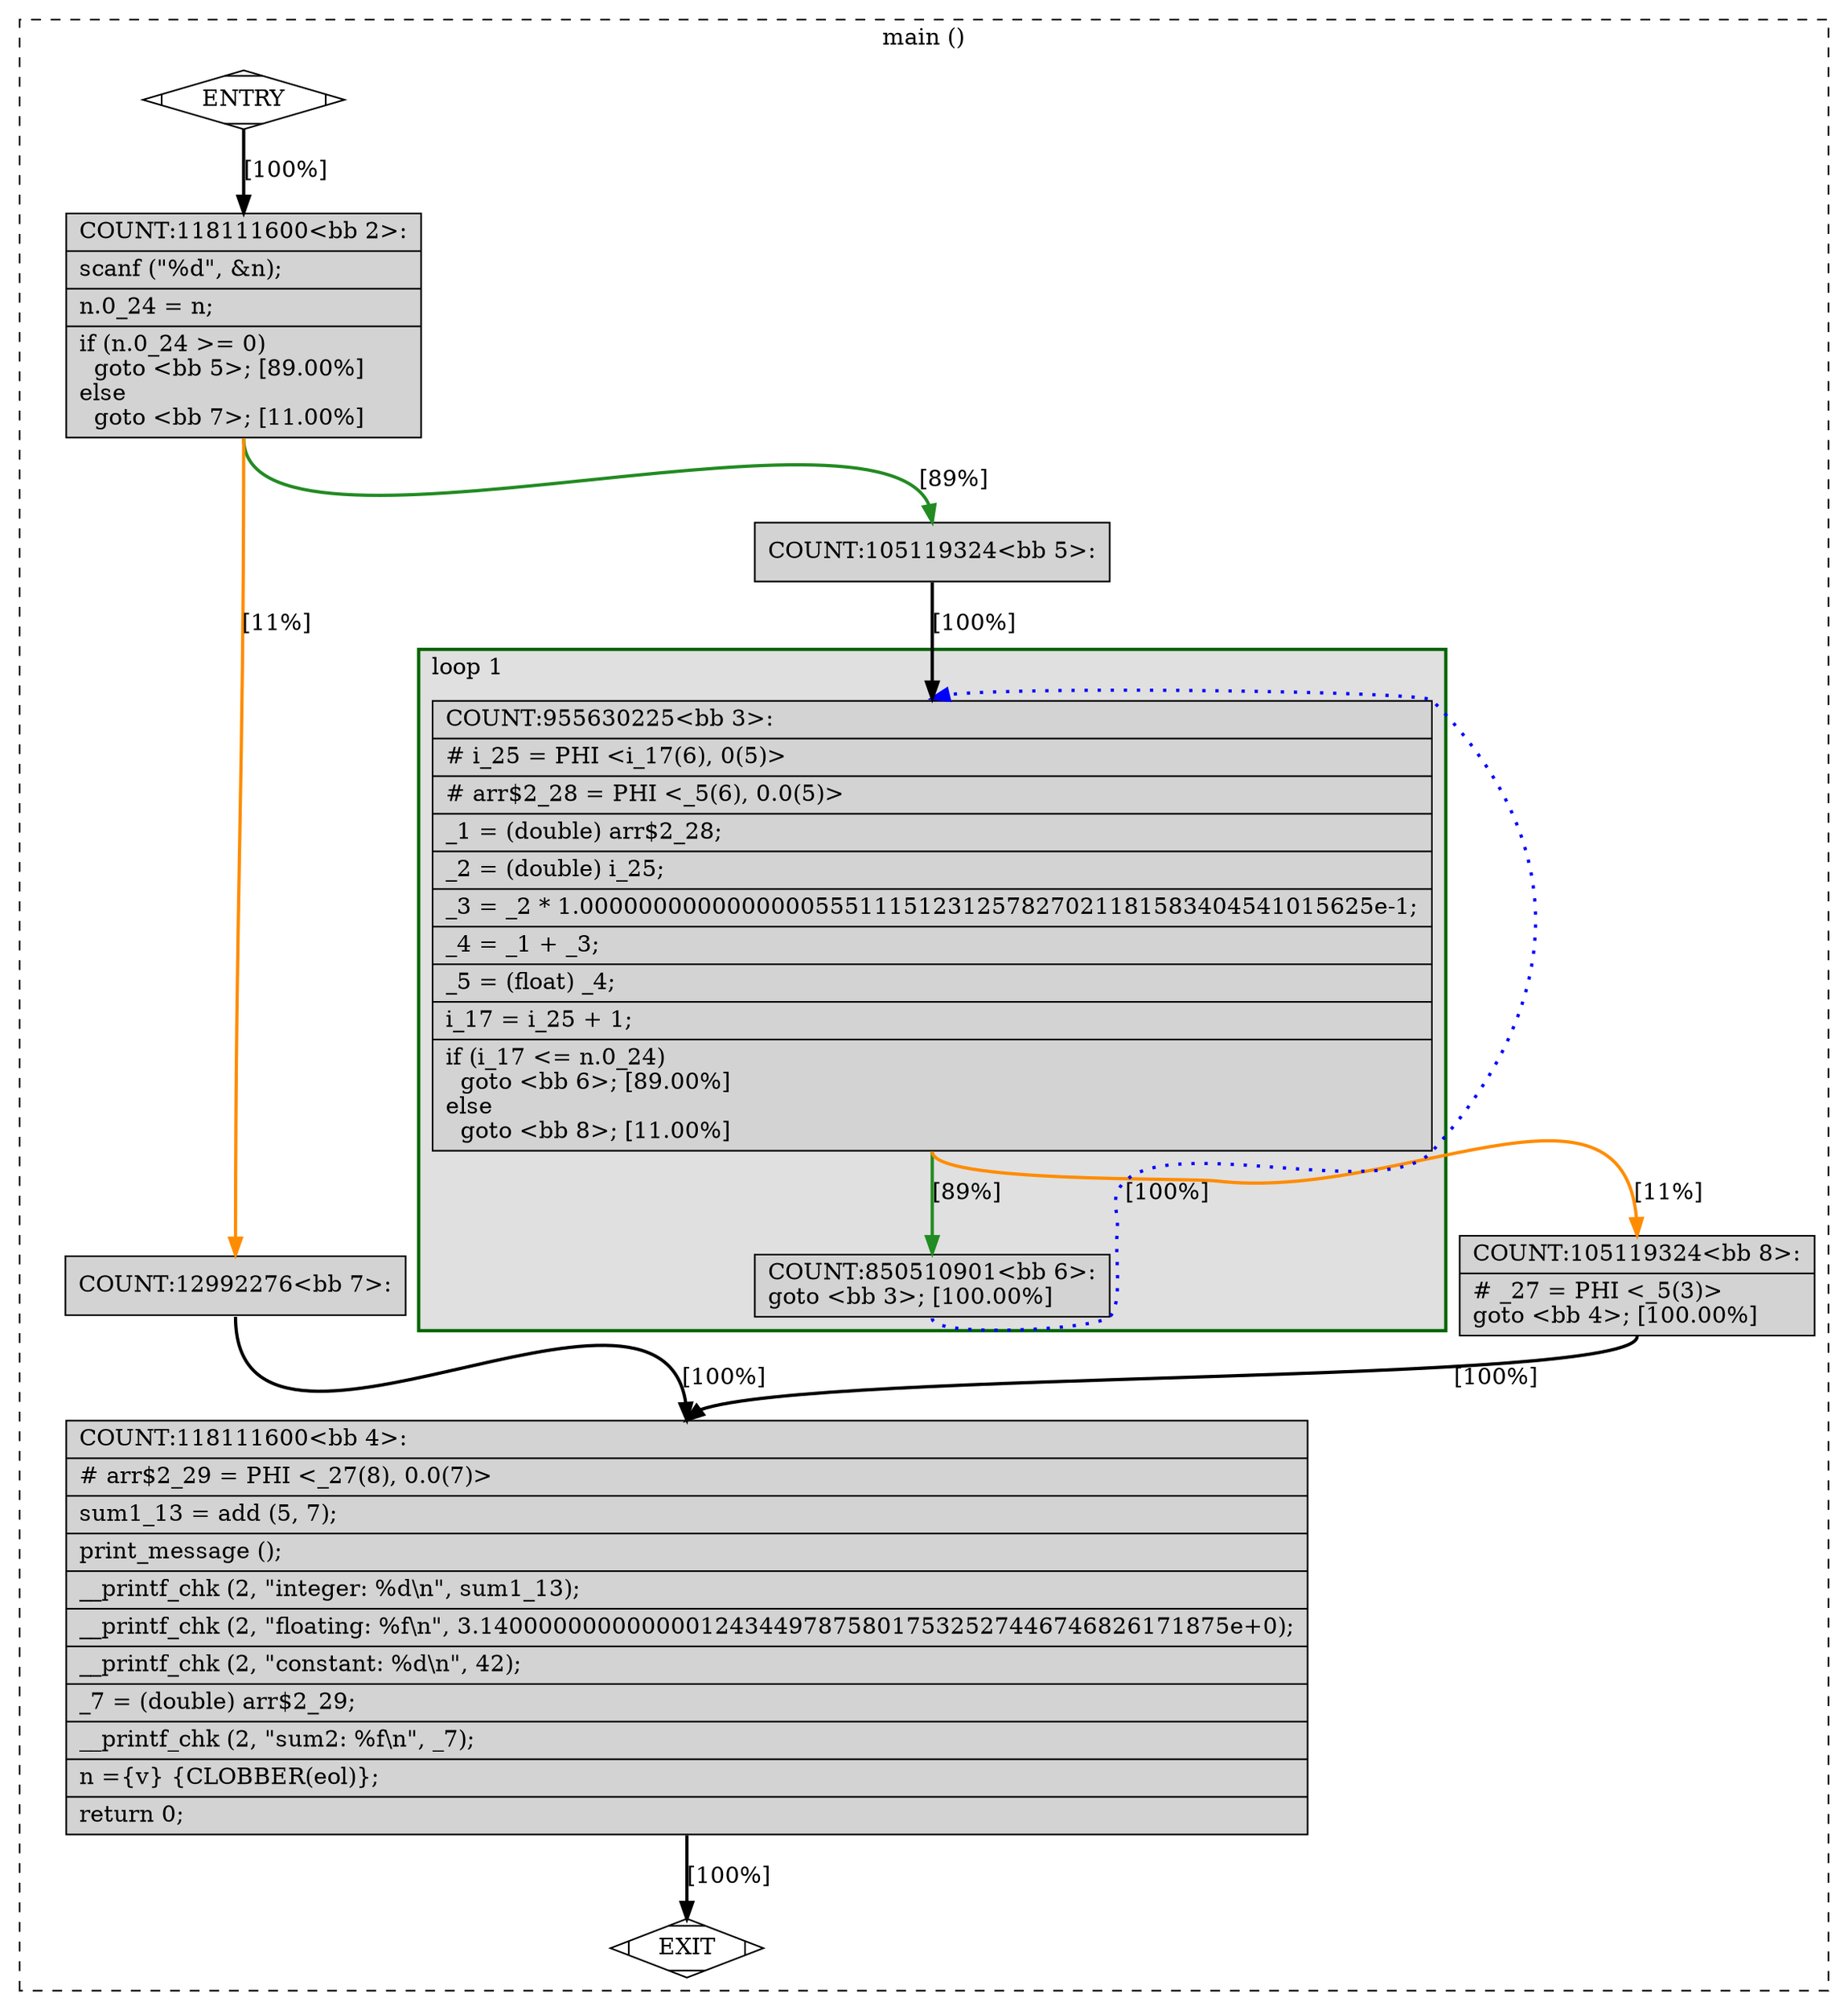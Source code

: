 digraph "test.c.152t.loopinit" {
overlap=false;
subgraph "cluster_main" {
	style="dashed";
	color="black";
	label="main ()";
	subgraph cluster_26_1 {
	style="filled";
	color="darkgreen";
	fillcolor="grey88";
	label="loop 1";
	labeljust=l;
	penwidth=2;
	fn_26_basic_block_3 [shape=record,style=filled,fillcolor=lightgrey,label="{COUNT:955630225\<bb\ 3\>:\l\
|#\ i_25\ =\ PHI\ \<i_17(6),\ 0(5)\>\l\
|#\ arr$2_28\ =\ PHI\ \<_5(6),\ 0.0(5)\>\l\
|_1\ =\ (double)\ arr$2_28;\l\
|_2\ =\ (double)\ i_25;\l\
|_3\ =\ _2\ *\ 1.000000000000000055511151231257827021181583404541015625e-1;\l\
|_4\ =\ _1\ +\ _3;\l\
|_5\ =\ (float)\ _4;\l\
|i_17\ =\ i_25\ +\ 1;\l\
|if\ (i_17\ \<=\ n.0_24)\l\
\ \ goto\ \<bb\ 6\>;\ [89.00%]\l\
else\l\
\ \ goto\ \<bb\ 8\>;\ [11.00%]\l\
}"];

	fn_26_basic_block_6 [shape=record,style=filled,fillcolor=lightgrey,label="{COUNT:850510901\<bb\ 6\>:\l\
goto\ \<bb\ 3\>;\ [100.00%]\l\
}"];

	}
	fn_26_basic_block_0 [shape=Mdiamond,style=filled,fillcolor=white,label="ENTRY"];

	fn_26_basic_block_1 [shape=Mdiamond,style=filled,fillcolor=white,label="EXIT"];

	fn_26_basic_block_2 [shape=record,style=filled,fillcolor=lightgrey,label="{COUNT:118111600\<bb\ 2\>:\l\
|scanf\ (\"%d\",\ &n);\l\
|n.0_24\ =\ n;\l\
|if\ (n.0_24\ \>=\ 0)\l\
\ \ goto\ \<bb\ 5\>;\ [89.00%]\l\
else\l\
\ \ goto\ \<bb\ 7\>;\ [11.00%]\l\
}"];

	fn_26_basic_block_5 [shape=record,style=filled,fillcolor=lightgrey,label="{COUNT:105119324\<bb\ 5\>:\l\
}"];

	fn_26_basic_block_8 [shape=record,style=filled,fillcolor=lightgrey,label="{COUNT:105119324\<bb\ 8\>:\l\
|#\ _27\ =\ PHI\ \<_5(3)\>\l\
goto\ \<bb\ 4\>;\ [100.00%]\l\
}"];

	fn_26_basic_block_7 [shape=record,style=filled,fillcolor=lightgrey,label="{COUNT:12992276\<bb\ 7\>:\l\
}"];

	fn_26_basic_block_4 [shape=record,style=filled,fillcolor=lightgrey,label="{COUNT:118111600\<bb\ 4\>:\l\
|#\ arr$2_29\ =\ PHI\ \<_27(8),\ 0.0(7)\>\l\
|sum1_13\ =\ add\ (5,\ 7);\l\
|print_message\ ();\l\
|__printf_chk\ (2,\ \"integer:\ %d\\n\",\ sum1_13);\l\
|__printf_chk\ (2,\ \"floating:\ %f\\n\",\ 3.140000000000000124344978758017532527446746826171875e+0);\l\
|__printf_chk\ (2,\ \"constant:\ %d\\n\",\ 42);\l\
|_7\ =\ (double)\ arr$2_29;\l\
|__printf_chk\ (2,\ \"sum2:\ %f\\n\",\ _7);\l\
|n\ =\{v\}\ \{CLOBBER(eol)\};\l\
|return\ 0;\l\
}"];

	fn_26_basic_block_0:s -> fn_26_basic_block_2:n [style="solid,bold",color=black,weight=100,constraint=true,label="[100%]"];
	fn_26_basic_block_2:s -> fn_26_basic_block_5:n [style="solid,bold",color=forestgreen,weight=10,constraint=true,label="[89%]"];
	fn_26_basic_block_2:s -> fn_26_basic_block_7:n [style="solid,bold",color=darkorange,weight=10,constraint=true,label="[11%]"];
	fn_26_basic_block_5:s -> fn_26_basic_block_3:n [style="solid,bold",color=black,weight=100,constraint=true,label="[100%]"];
	fn_26_basic_block_3:s -> fn_26_basic_block_6:n [style="solid,bold",color=forestgreen,weight=10,constraint=true,label="[89%]"];
	fn_26_basic_block_3:s -> fn_26_basic_block_8:n [style="solid,bold",color=darkorange,weight=10,constraint=true,label="[11%]"];
	fn_26_basic_block_8:s -> fn_26_basic_block_4:n [style="solid,bold",color=black,weight=100,constraint=true,label="[100%]"];
	fn_26_basic_block_6:s -> fn_26_basic_block_3:n [style="dotted,bold",color=blue,weight=10,constraint=false,label="[100%]"];
	fn_26_basic_block_7:s -> fn_26_basic_block_4:n [style="solid,bold",color=black,weight=100,constraint=true,label="[100%]"];
	fn_26_basic_block_4:s -> fn_26_basic_block_1:n [style="solid,bold",color=black,weight=10,constraint=true,label="[100%]"];
	fn_26_basic_block_0:s -> fn_26_basic_block_1:n [style="invis",constraint=true];
}
}
